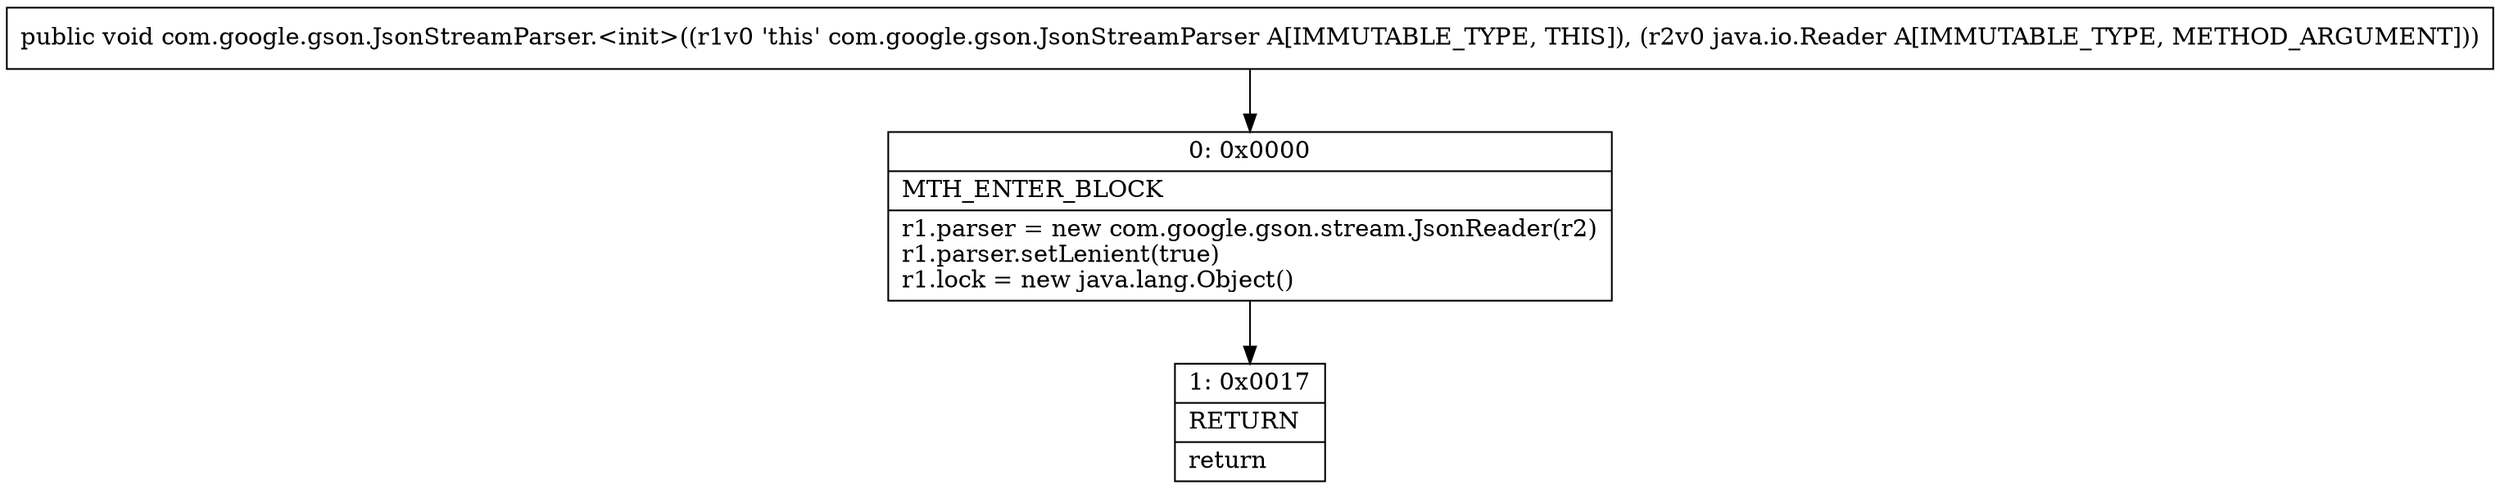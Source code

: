digraph "CFG forcom.google.gson.JsonStreamParser.\<init\>(Ljava\/io\/Reader;)V" {
Node_0 [shape=record,label="{0\:\ 0x0000|MTH_ENTER_BLOCK\l|r1.parser = new com.google.gson.stream.JsonReader(r2)\lr1.parser.setLenient(true)\lr1.lock = new java.lang.Object()\l}"];
Node_1 [shape=record,label="{1\:\ 0x0017|RETURN\l|return\l}"];
MethodNode[shape=record,label="{public void com.google.gson.JsonStreamParser.\<init\>((r1v0 'this' com.google.gson.JsonStreamParser A[IMMUTABLE_TYPE, THIS]), (r2v0 java.io.Reader A[IMMUTABLE_TYPE, METHOD_ARGUMENT])) }"];
MethodNode -> Node_0;
Node_0 -> Node_1;
}

